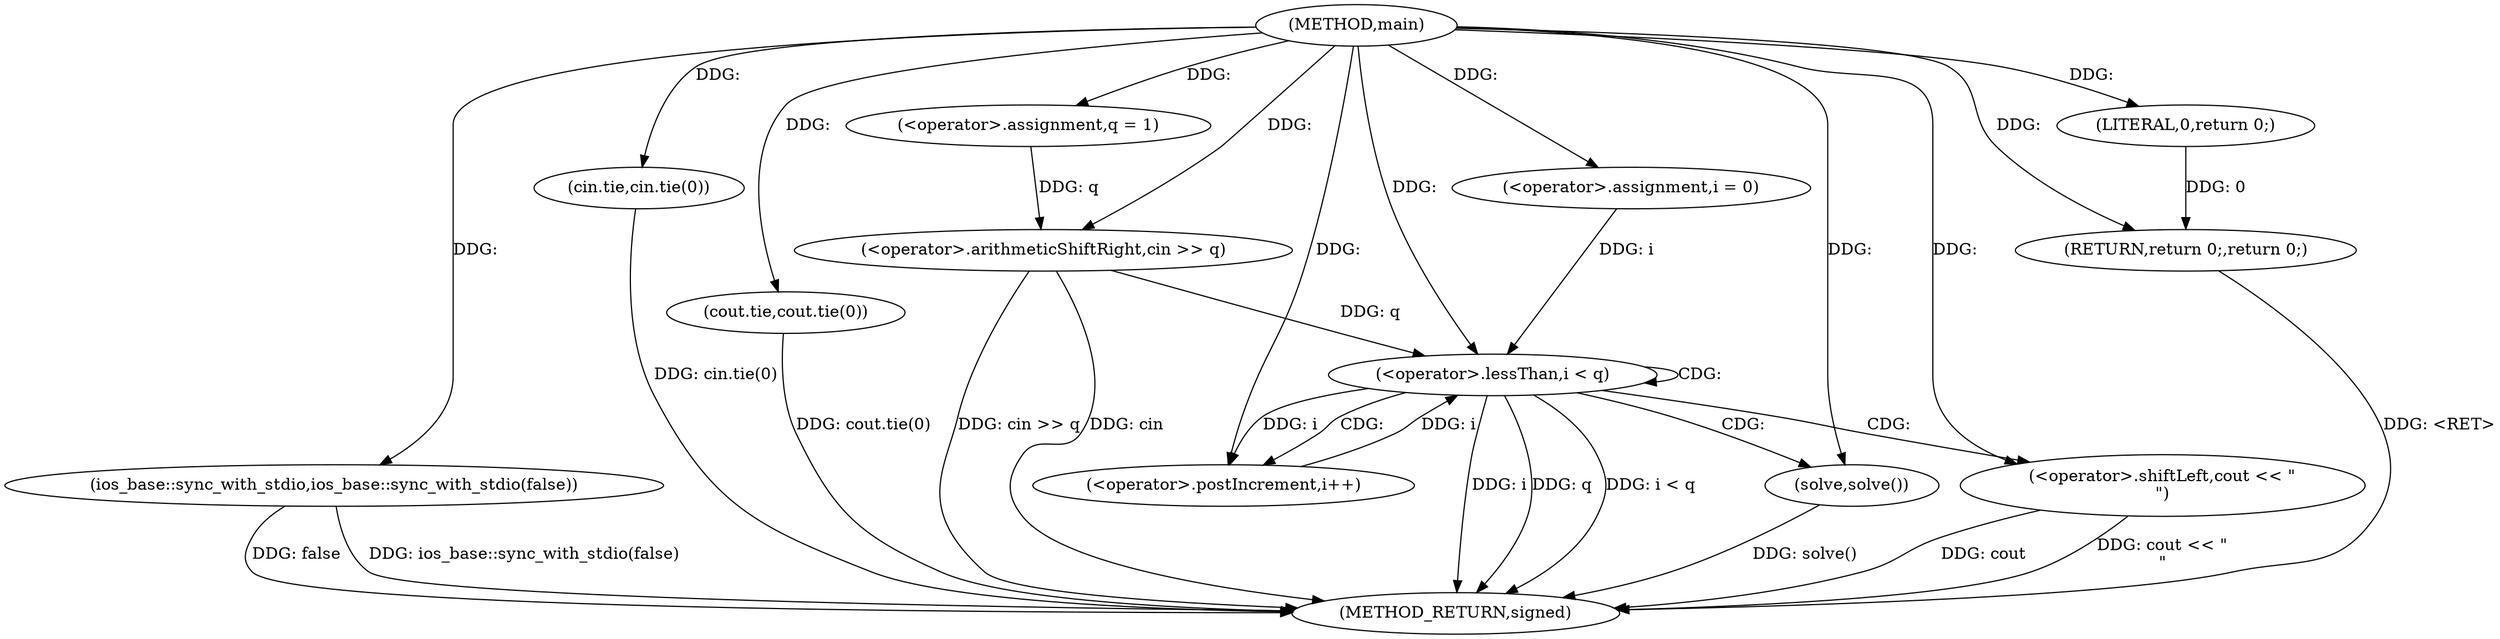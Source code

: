 digraph "main" {  
"1000176" [label = "(METHOD,main)" ]
"1000208" [label = "(METHOD_RETURN,signed)" ]
"1000178" [label = "(ios_base::sync_with_stdio,ios_base::sync_with_stdio(false))" ]
"1000180" [label = "(cin.tie,cin.tie(0))" ]
"1000182" [label = "(cout.tie,cout.tie(0))" ]
"1000185" [label = "(<operator>.assignment,q = 1)" ]
"1000188" [label = "(<operator>.arithmeticShiftRight,cin >> q)" ]
"1000206" [label = "(RETURN,return 0;,return 0;)" ]
"1000193" [label = "(<operator>.assignment,i = 0)" ]
"1000196" [label = "(<operator>.lessThan,i < q)" ]
"1000199" [label = "(<operator>.postIncrement,i++)" ]
"1000207" [label = "(LITERAL,0,return 0;)" ]
"1000202" [label = "(solve,solve())" ]
"1000203" [label = "(<operator>.shiftLeft,cout << \"\n\")" ]
  "1000206" -> "1000208"  [ label = "DDG: <RET>"] 
  "1000178" -> "1000208"  [ label = "DDG: ios_base::sync_with_stdio(false)"] 
  "1000180" -> "1000208"  [ label = "DDG: cin.tie(0)"] 
  "1000182" -> "1000208"  [ label = "DDG: cout.tie(0)"] 
  "1000188" -> "1000208"  [ label = "DDG: cin >> q"] 
  "1000196" -> "1000208"  [ label = "DDG: i"] 
  "1000196" -> "1000208"  [ label = "DDG: q"] 
  "1000196" -> "1000208"  [ label = "DDG: i < q"] 
  "1000202" -> "1000208"  [ label = "DDG: solve()"] 
  "1000203" -> "1000208"  [ label = "DDG: cout << \"\n\""] 
  "1000178" -> "1000208"  [ label = "DDG: false"] 
  "1000203" -> "1000208"  [ label = "DDG: cout"] 
  "1000188" -> "1000208"  [ label = "DDG: cin"] 
  "1000176" -> "1000185"  [ label = "DDG: "] 
  "1000207" -> "1000206"  [ label = "DDG: 0"] 
  "1000176" -> "1000206"  [ label = "DDG: "] 
  "1000176" -> "1000178"  [ label = "DDG: "] 
  "1000176" -> "1000180"  [ label = "DDG: "] 
  "1000176" -> "1000182"  [ label = "DDG: "] 
  "1000176" -> "1000188"  [ label = "DDG: "] 
  "1000185" -> "1000188"  [ label = "DDG: q"] 
  "1000176" -> "1000193"  [ label = "DDG: "] 
  "1000176" -> "1000207"  [ label = "DDG: "] 
  "1000193" -> "1000196"  [ label = "DDG: i"] 
  "1000199" -> "1000196"  [ label = "DDG: i"] 
  "1000176" -> "1000196"  [ label = "DDG: "] 
  "1000188" -> "1000196"  [ label = "DDG: q"] 
  "1000196" -> "1000199"  [ label = "DDG: i"] 
  "1000176" -> "1000199"  [ label = "DDG: "] 
  "1000176" -> "1000202"  [ label = "DDG: "] 
  "1000176" -> "1000203"  [ label = "DDG: "] 
  "1000196" -> "1000202"  [ label = "CDG: "] 
  "1000196" -> "1000199"  [ label = "CDG: "] 
  "1000196" -> "1000203"  [ label = "CDG: "] 
  "1000196" -> "1000196"  [ label = "CDG: "] 
}
